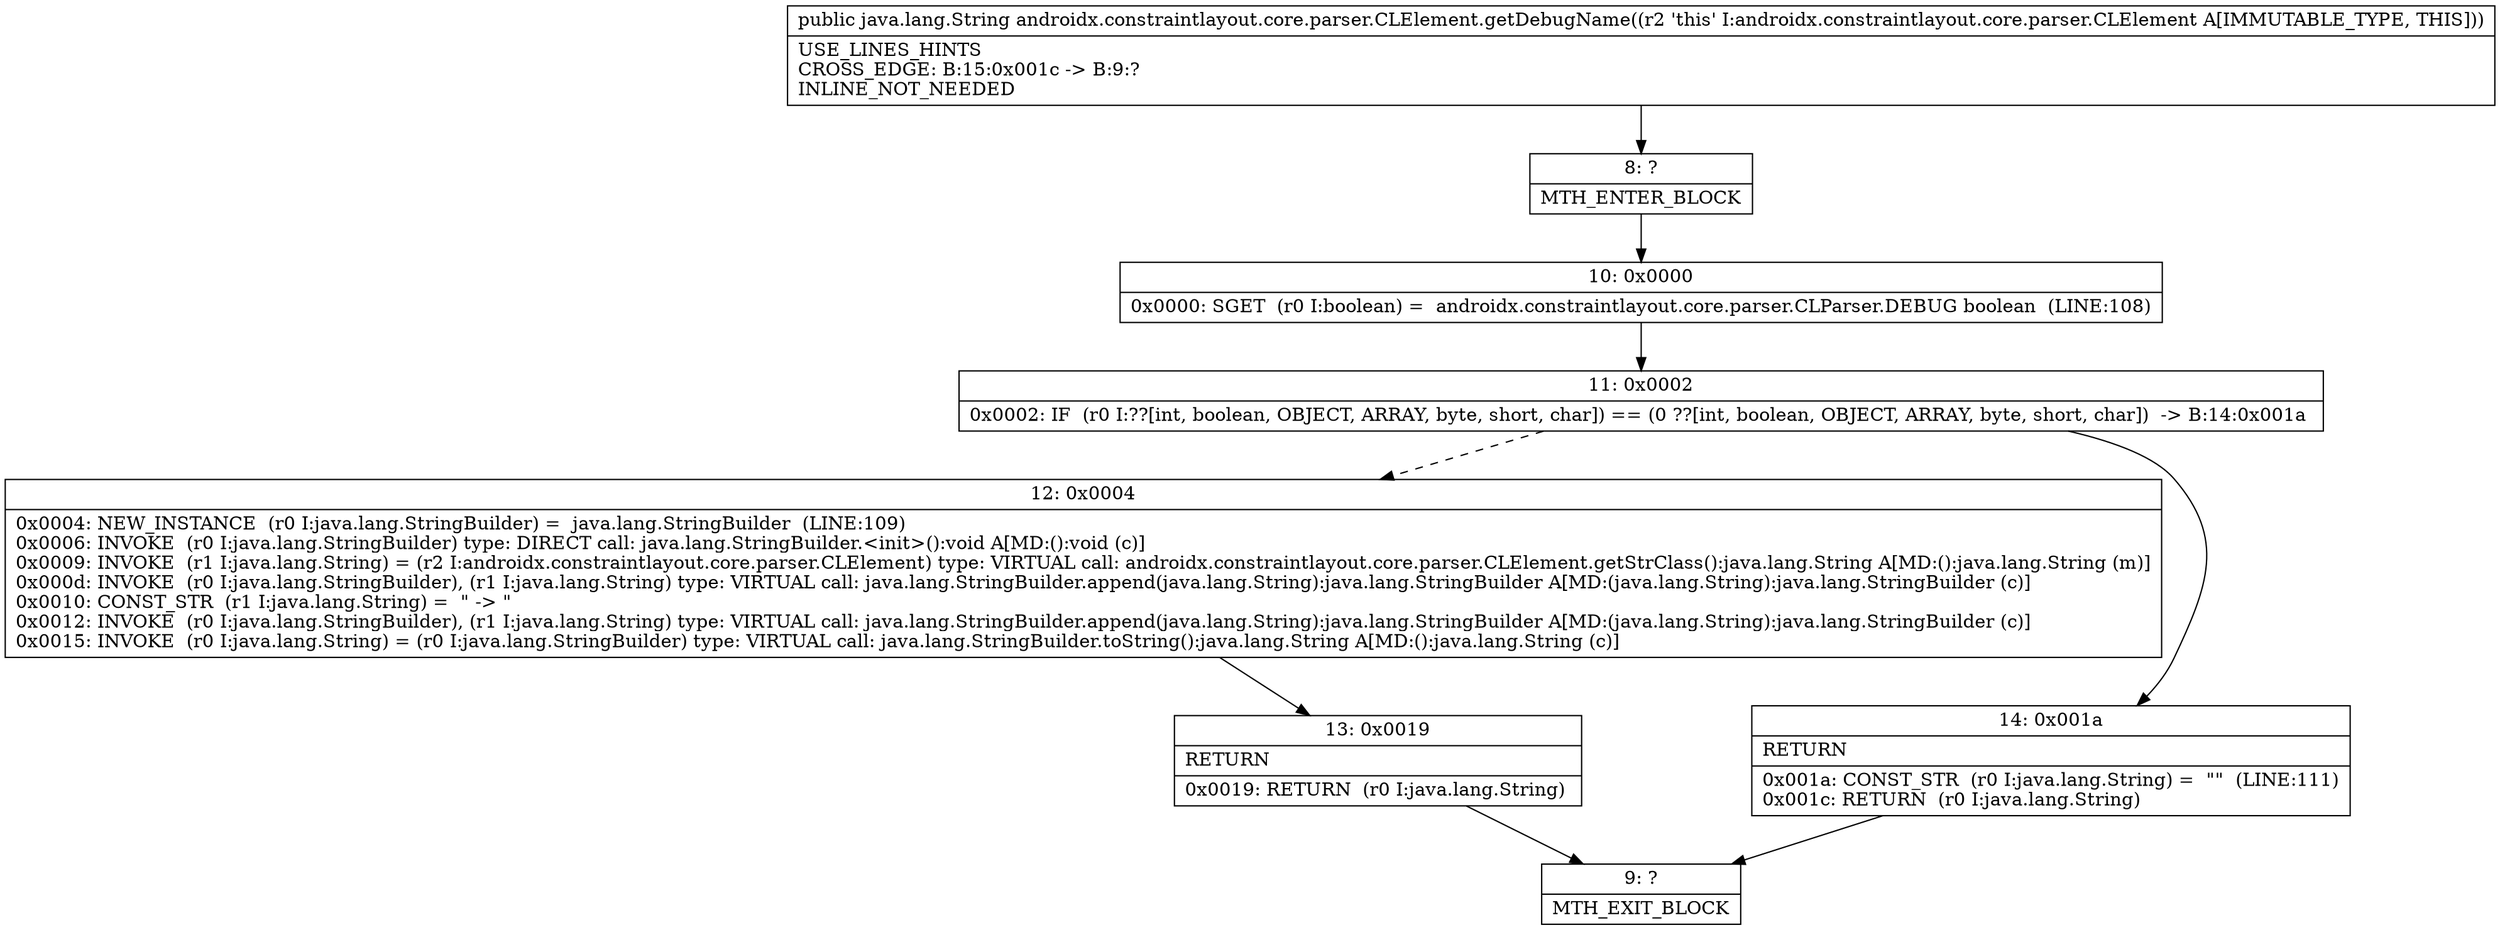 digraph "CFG forandroidx.constraintlayout.core.parser.CLElement.getDebugName()Ljava\/lang\/String;" {
Node_8 [shape=record,label="{8\:\ ?|MTH_ENTER_BLOCK\l}"];
Node_10 [shape=record,label="{10\:\ 0x0000|0x0000: SGET  (r0 I:boolean) =  androidx.constraintlayout.core.parser.CLParser.DEBUG boolean  (LINE:108)\l}"];
Node_11 [shape=record,label="{11\:\ 0x0002|0x0002: IF  (r0 I:??[int, boolean, OBJECT, ARRAY, byte, short, char]) == (0 ??[int, boolean, OBJECT, ARRAY, byte, short, char])  \-\> B:14:0x001a \l}"];
Node_12 [shape=record,label="{12\:\ 0x0004|0x0004: NEW_INSTANCE  (r0 I:java.lang.StringBuilder) =  java.lang.StringBuilder  (LINE:109)\l0x0006: INVOKE  (r0 I:java.lang.StringBuilder) type: DIRECT call: java.lang.StringBuilder.\<init\>():void A[MD:():void (c)]\l0x0009: INVOKE  (r1 I:java.lang.String) = (r2 I:androidx.constraintlayout.core.parser.CLElement) type: VIRTUAL call: androidx.constraintlayout.core.parser.CLElement.getStrClass():java.lang.String A[MD:():java.lang.String (m)]\l0x000d: INVOKE  (r0 I:java.lang.StringBuilder), (r1 I:java.lang.String) type: VIRTUAL call: java.lang.StringBuilder.append(java.lang.String):java.lang.StringBuilder A[MD:(java.lang.String):java.lang.StringBuilder (c)]\l0x0010: CONST_STR  (r1 I:java.lang.String) =  \" \-\> \" \l0x0012: INVOKE  (r0 I:java.lang.StringBuilder), (r1 I:java.lang.String) type: VIRTUAL call: java.lang.StringBuilder.append(java.lang.String):java.lang.StringBuilder A[MD:(java.lang.String):java.lang.StringBuilder (c)]\l0x0015: INVOKE  (r0 I:java.lang.String) = (r0 I:java.lang.StringBuilder) type: VIRTUAL call: java.lang.StringBuilder.toString():java.lang.String A[MD:():java.lang.String (c)]\l}"];
Node_13 [shape=record,label="{13\:\ 0x0019|RETURN\l|0x0019: RETURN  (r0 I:java.lang.String) \l}"];
Node_9 [shape=record,label="{9\:\ ?|MTH_EXIT_BLOCK\l}"];
Node_14 [shape=record,label="{14\:\ 0x001a|RETURN\l|0x001a: CONST_STR  (r0 I:java.lang.String) =  \"\"  (LINE:111)\l0x001c: RETURN  (r0 I:java.lang.String) \l}"];
MethodNode[shape=record,label="{public java.lang.String androidx.constraintlayout.core.parser.CLElement.getDebugName((r2 'this' I:androidx.constraintlayout.core.parser.CLElement A[IMMUTABLE_TYPE, THIS]))  | USE_LINES_HINTS\lCROSS_EDGE: B:15:0x001c \-\> B:9:?\lINLINE_NOT_NEEDED\l}"];
MethodNode -> Node_8;Node_8 -> Node_10;
Node_10 -> Node_11;
Node_11 -> Node_12[style=dashed];
Node_11 -> Node_14;
Node_12 -> Node_13;
Node_13 -> Node_9;
Node_14 -> Node_9;
}

